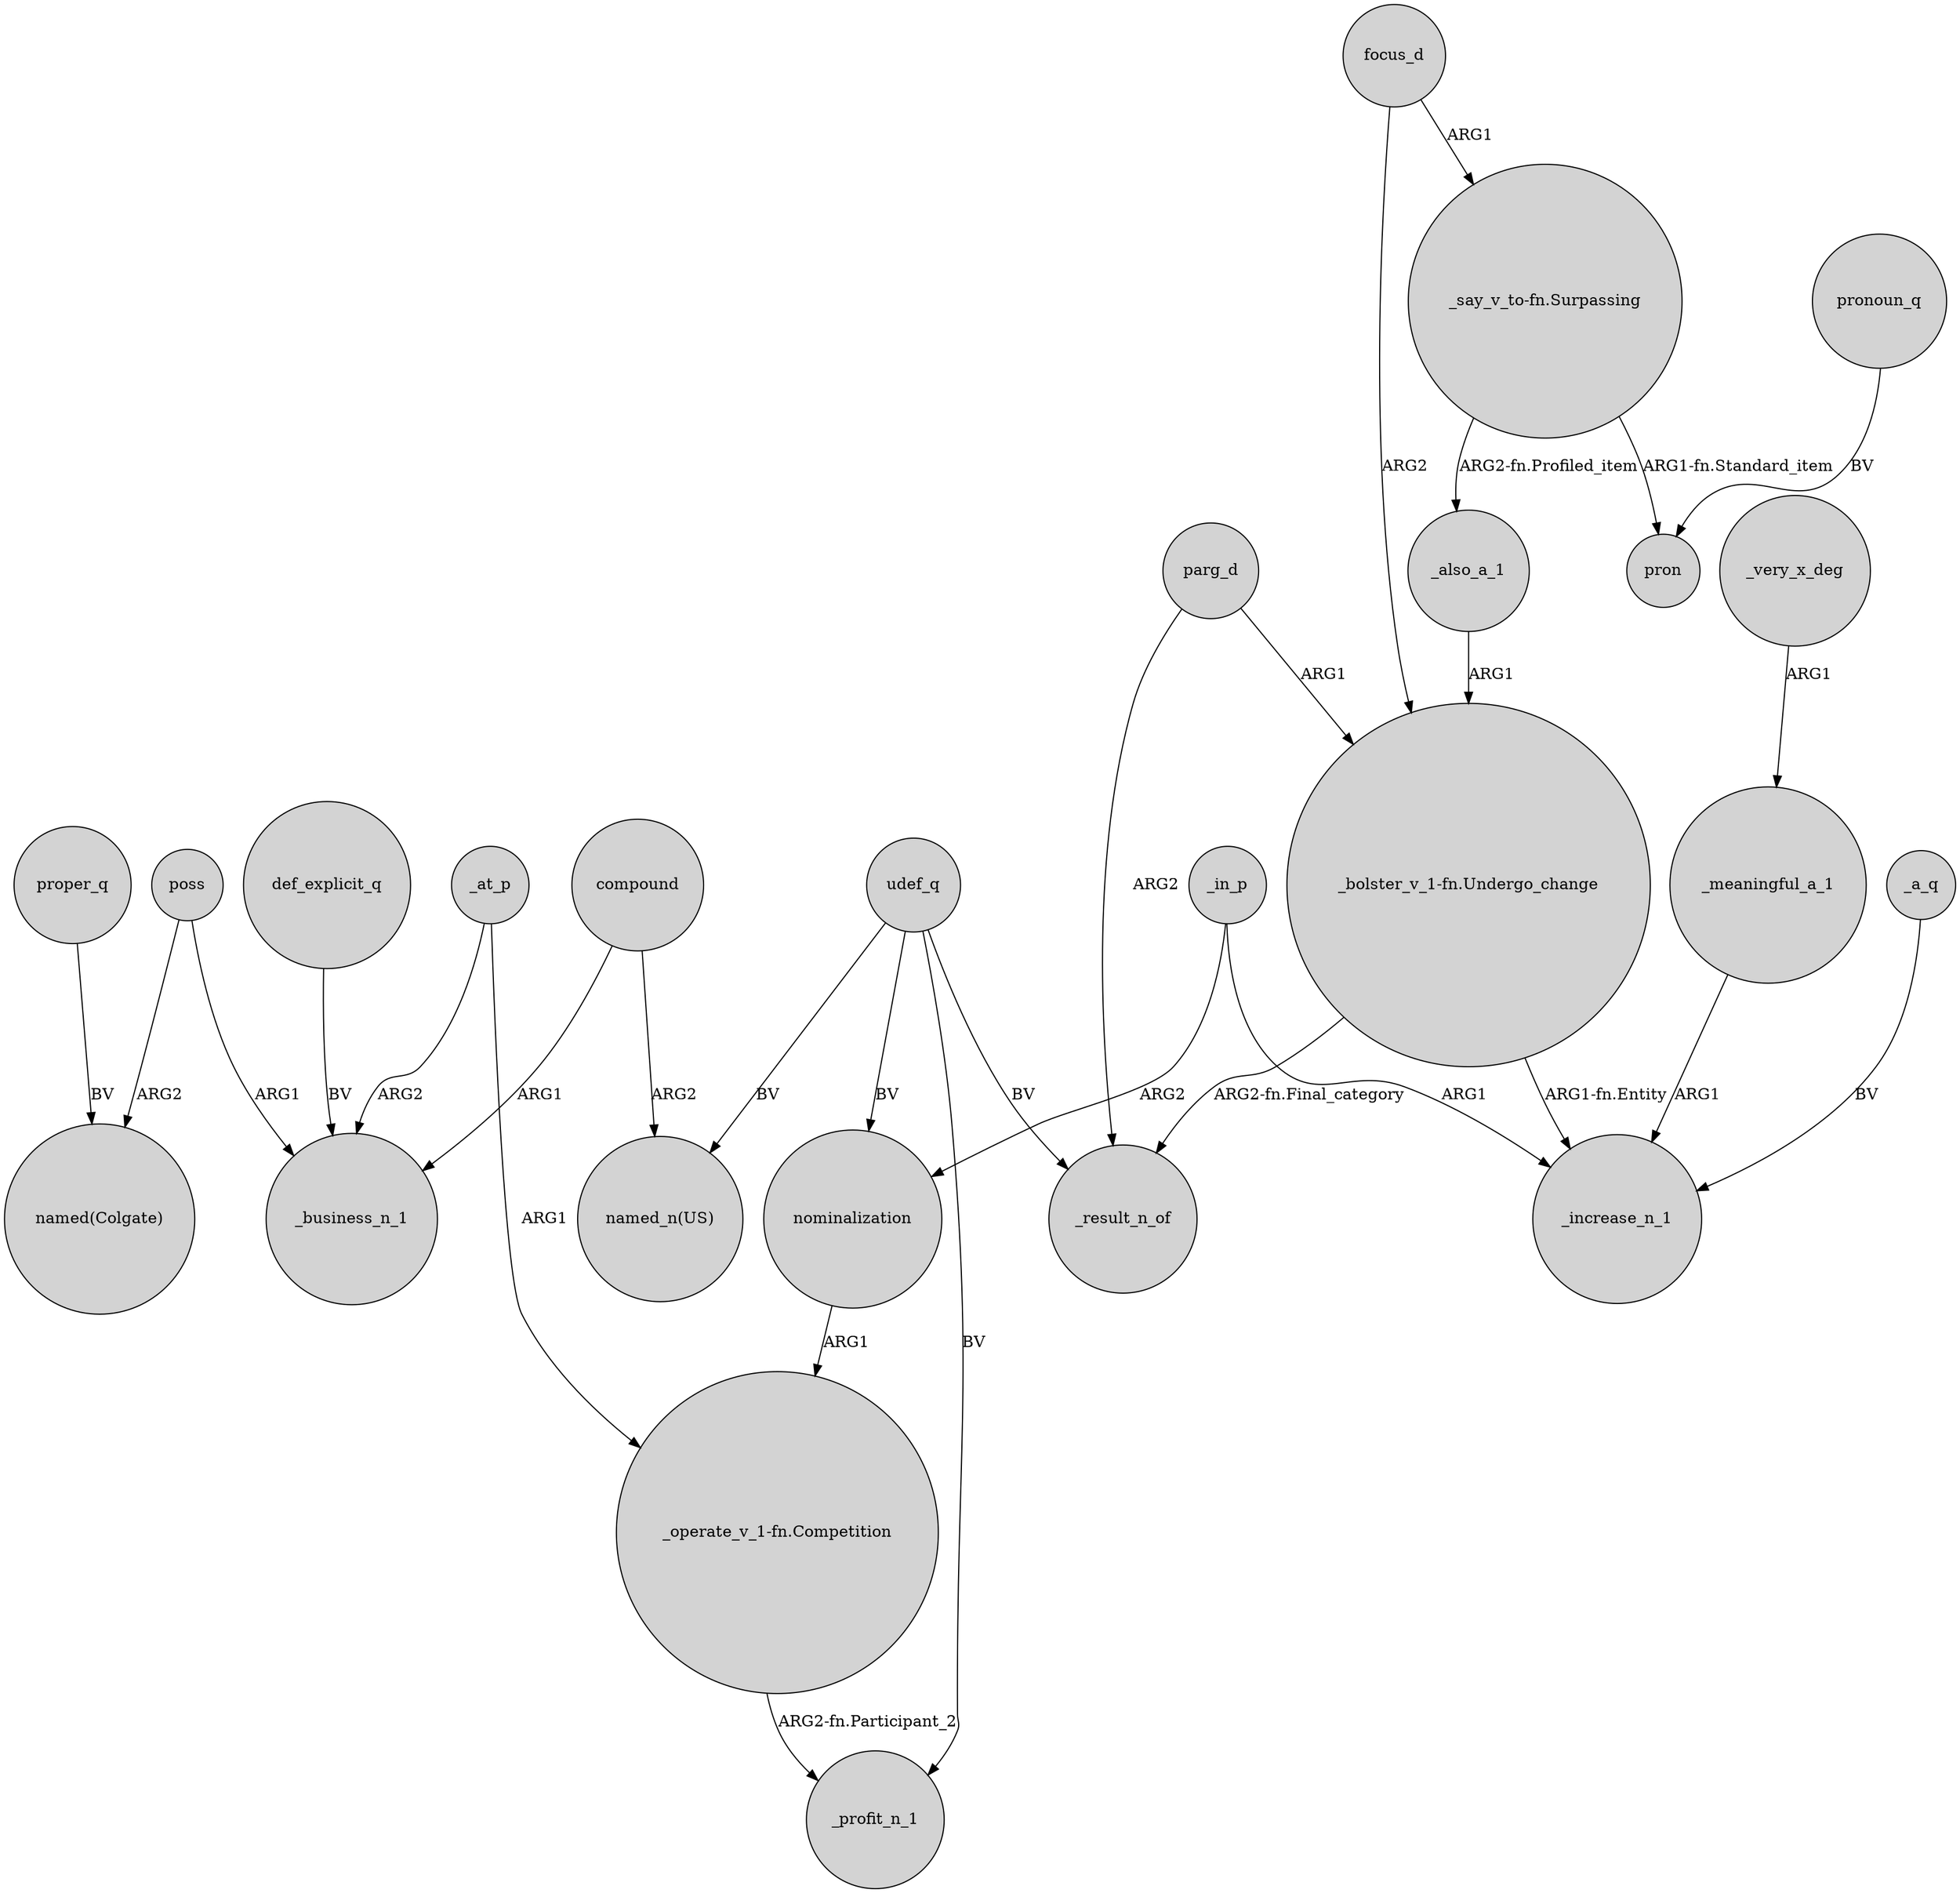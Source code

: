 digraph {
	node [shape=circle style=filled]
	def_explicit_q -> _business_n_1 [label=BV]
	poss -> _business_n_1 [label=ARG1]
	parg_d -> _result_n_of [label=ARG2]
	poss -> "named(Colgate)" [label=ARG2]
	udef_q -> nominalization [label=BV]
	"_operate_v_1-fn.Competition" -> _profit_n_1 [label="ARG2-fn.Participant_2"]
	udef_q -> _profit_n_1 [label=BV]
	nominalization -> "_operate_v_1-fn.Competition" [label=ARG1]
	"_bolster_v_1-fn.Undergo_change" -> _result_n_of [label="ARG2-fn.Final_category"]
	pronoun_q -> pron [label=BV]
	_meaningful_a_1 -> _increase_n_1 [label=ARG1]
	"_say_v_to-fn.Surpassing" -> _also_a_1 [label="ARG2-fn.Profiled_item"]
	_at_p -> _business_n_1 [label=ARG2]
	parg_d -> "_bolster_v_1-fn.Undergo_change" [label=ARG1]
	focus_d -> "_bolster_v_1-fn.Undergo_change" [label=ARG2]
	_at_p -> "_operate_v_1-fn.Competition" [label=ARG1]
	_a_q -> _increase_n_1 [label=BV]
	focus_d -> "_say_v_to-fn.Surpassing" [label=ARG1]
	_also_a_1 -> "_bolster_v_1-fn.Undergo_change" [label=ARG1]
	compound -> _business_n_1 [label=ARG1]
	"_bolster_v_1-fn.Undergo_change" -> _increase_n_1 [label="ARG1-fn.Entity"]
	_in_p -> nominalization [label=ARG2]
	proper_q -> "named(Colgate)" [label=BV]
	udef_q -> _result_n_of [label=BV]
	_in_p -> _increase_n_1 [label=ARG1]
	compound -> "named_n(US)" [label=ARG2]
	_very_x_deg -> _meaningful_a_1 [label=ARG1]
	udef_q -> "named_n(US)" [label=BV]
	"_say_v_to-fn.Surpassing" -> pron [label="ARG1-fn.Standard_item"]
}
